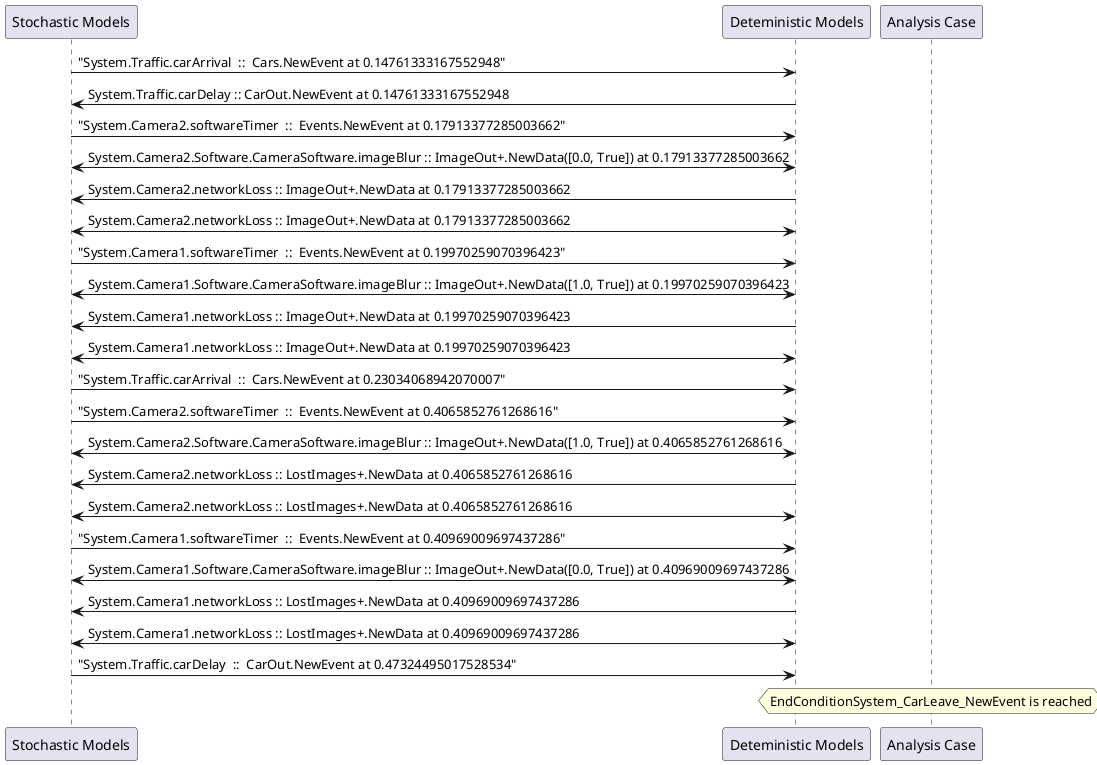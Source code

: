 
	@startuml
	participant "Stochastic Models" as stochmodel
	participant "Deteministic Models" as detmodel
	participant "Analysis Case" as analysis
	{38140_stop} stochmodel -> detmodel : "System.Traffic.carArrival  ::  Cars.NewEvent at 0.14761333167552948"
{38151_start} detmodel -> stochmodel : System.Traffic.carDelay :: CarOut.NewEvent at 0.14761333167552948
{38125_stop} stochmodel -> detmodel : "System.Camera2.softwareTimer  ::  Events.NewEvent at 0.17913377285003662"
detmodel <-> stochmodel : System.Camera2.Software.CameraSoftware.imageBlur :: ImageOut+.NewData([0.0, True]) at 0.17913377285003662
detmodel -> stochmodel : System.Camera2.networkLoss :: ImageOut+.NewData at 0.17913377285003662
detmodel <-> stochmodel : System.Camera2.networkLoss :: ImageOut+.NewData at 0.17913377285003662
{38110_stop} stochmodel -> detmodel : "System.Camera1.softwareTimer  ::  Events.NewEvent at 0.19970259070396423"
detmodel <-> stochmodel : System.Camera1.Software.CameraSoftware.imageBlur :: ImageOut+.NewData([1.0, True]) at 0.19970259070396423
detmodel -> stochmodel : System.Camera1.networkLoss :: ImageOut+.NewData at 0.19970259070396423
detmodel <-> stochmodel : System.Camera1.networkLoss :: ImageOut+.NewData at 0.19970259070396423
{38141_stop} stochmodel -> detmodel : "System.Traffic.carArrival  ::  Cars.NewEvent at 0.23034068942070007"
{38126_stop} stochmodel -> detmodel : "System.Camera2.softwareTimer  ::  Events.NewEvent at 0.4065852761268616"
detmodel <-> stochmodel : System.Camera2.Software.CameraSoftware.imageBlur :: ImageOut+.NewData([1.0, True]) at 0.4065852761268616
detmodel -> stochmodel : System.Camera2.networkLoss :: LostImages+.NewData at 0.4065852761268616
detmodel <-> stochmodel : System.Camera2.networkLoss :: LostImages+.NewData at 0.4065852761268616
{38111_stop} stochmodel -> detmodel : "System.Camera1.softwareTimer  ::  Events.NewEvent at 0.40969009697437286"
detmodel <-> stochmodel : System.Camera1.Software.CameraSoftware.imageBlur :: ImageOut+.NewData([0.0, True]) at 0.40969009697437286
detmodel -> stochmodel : System.Camera1.networkLoss :: LostImages+.NewData at 0.40969009697437286
detmodel <-> stochmodel : System.Camera1.networkLoss :: LostImages+.NewData at 0.40969009697437286
{38151_stop} stochmodel -> detmodel : "System.Traffic.carDelay  ::  CarOut.NewEvent at 0.47324495017528534"
{38151_start} <-> {38151_stop} : delay
hnote over analysis 
EndConditionSystem_CarLeave_NewEvent is reached
endnote
@enduml